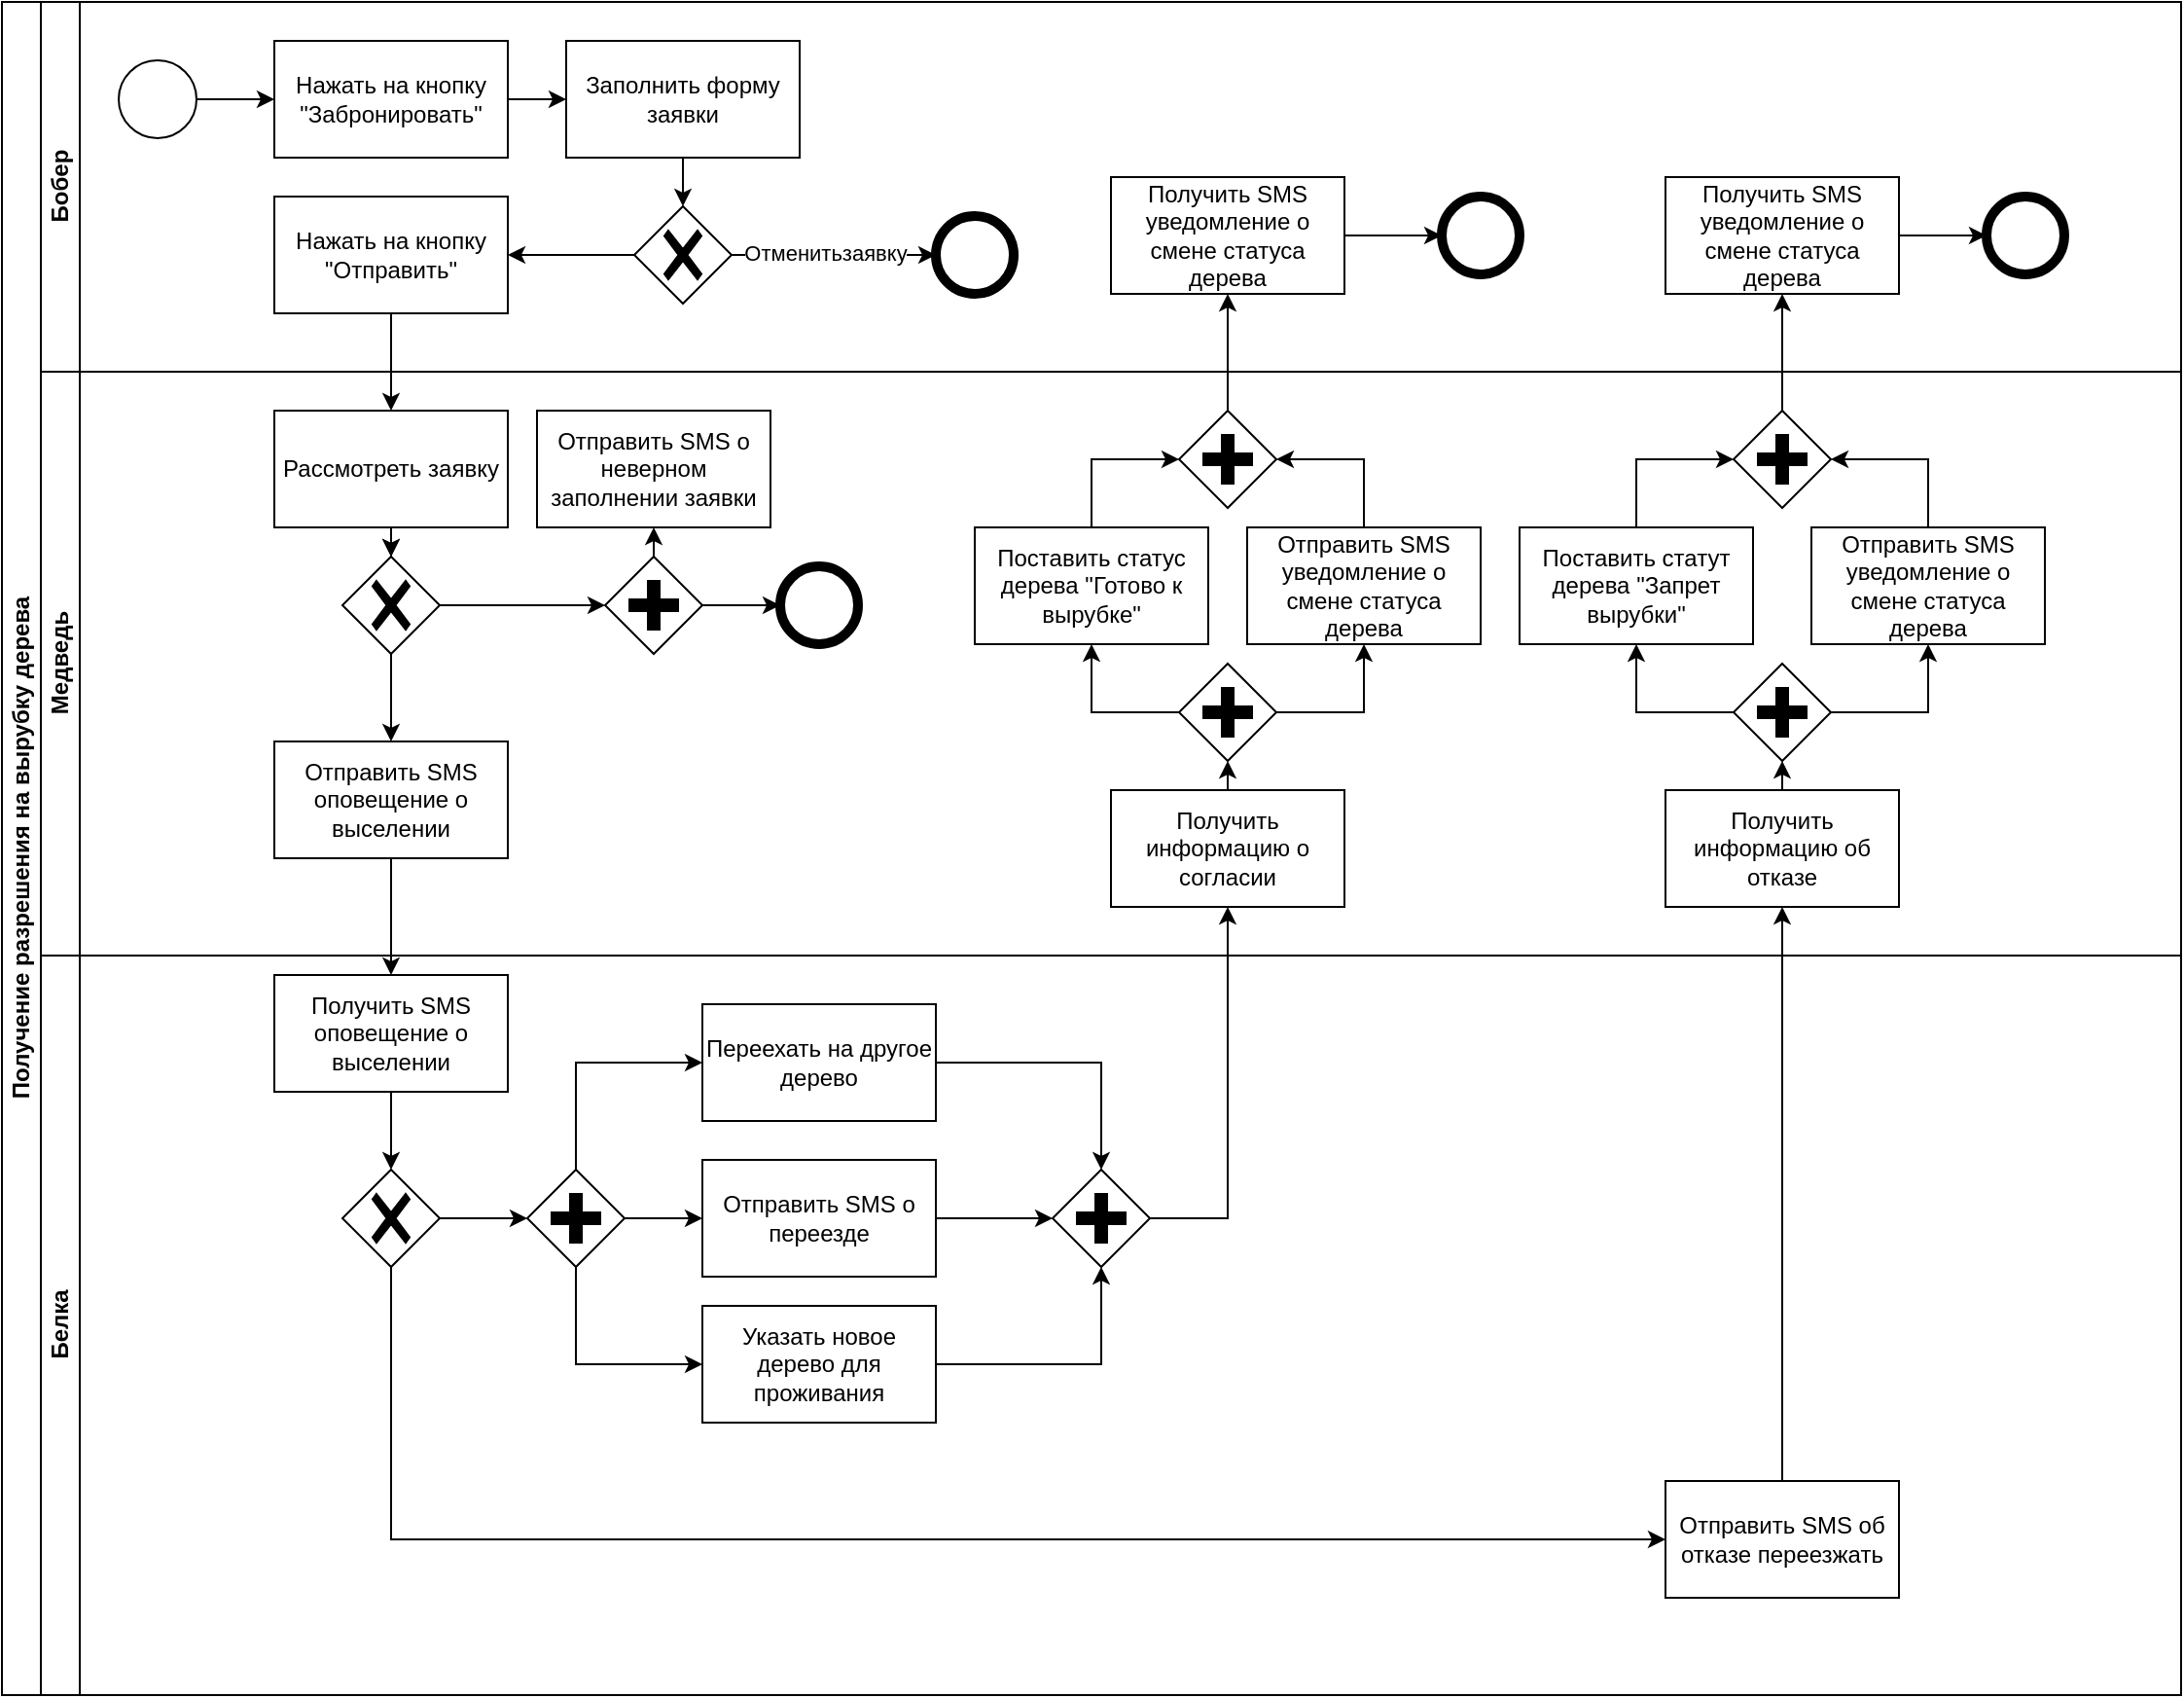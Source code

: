 <mxfile version="24.8.3">
  <diagram name="Page-1" id="6ct5sBv_OI7qFhGhPahy">
    <mxGraphModel dx="794" dy="660" grid="1" gridSize="10" guides="1" tooltips="1" connect="1" arrows="1" fold="1" page="1" pageScale="1" pageWidth="1169" pageHeight="827" math="0" shadow="0">
      <root>
        <mxCell id="0" />
        <mxCell id="1" parent="0" />
        <mxCell id="jiEIARZ9jSRHxwMc_y1Y-1" value="Получение разрешения на вырубку дерева" style="swimlane;html=1;childLayout=stackLayout;resizeParent=1;resizeParentMax=0;horizontal=0;startSize=20;horizontalStack=0;" vertex="1" parent="1">
          <mxGeometry x="120" y="120" width="1120" height="870" as="geometry" />
        </mxCell>
        <mxCell id="jiEIARZ9jSRHxwMc_y1Y-2" value="Бобер" style="swimlane;html=1;startSize=20;horizontal=0;" vertex="1" parent="jiEIARZ9jSRHxwMc_y1Y-1">
          <mxGeometry x="20" width="1100" height="190" as="geometry" />
        </mxCell>
        <mxCell id="jiEIARZ9jSRHxwMc_y1Y-3" value="" style="edgeStyle=orthogonalEdgeStyle;rounded=0;orthogonalLoop=1;jettySize=auto;html=1;" edge="1" parent="jiEIARZ9jSRHxwMc_y1Y-2" source="jiEIARZ9jSRHxwMc_y1Y-4" target="jiEIARZ9jSRHxwMc_y1Y-5">
          <mxGeometry relative="1" as="geometry" />
        </mxCell>
        <mxCell id="jiEIARZ9jSRHxwMc_y1Y-4" value="" style="ellipse;whiteSpace=wrap;html=1;" vertex="1" parent="jiEIARZ9jSRHxwMc_y1Y-2">
          <mxGeometry x="40" y="30" width="40" height="40" as="geometry" />
        </mxCell>
        <mxCell id="jiEIARZ9jSRHxwMc_y1Y-5" value="Нажать на кнопку &quot;Забронировать&quot;" style="rounded=0;whiteSpace=wrap;html=1;fontFamily=Helvetica;fontSize=12;fontColor=#000000;align=center;" vertex="1" parent="jiEIARZ9jSRHxwMc_y1Y-2">
          <mxGeometry x="120" y="20" width="120" height="60" as="geometry" />
        </mxCell>
        <mxCell id="jiEIARZ9jSRHxwMc_y1Y-6" value="" style="ellipse;whiteSpace=wrap;html=1;strokeWidth=5;" vertex="1" parent="jiEIARZ9jSRHxwMc_y1Y-2">
          <mxGeometry x="460" y="110" width="40" height="40" as="geometry" />
        </mxCell>
        <mxCell id="jiEIARZ9jSRHxwMc_y1Y-7" value="Заполнить форму заявки" style="rounded=0;whiteSpace=wrap;html=1;fontFamily=Helvetica;fontSize=12;fontColor=#000000;align=center;" vertex="1" parent="jiEIARZ9jSRHxwMc_y1Y-2">
          <mxGeometry x="270" y="20" width="120" height="60" as="geometry" />
        </mxCell>
        <mxCell id="jiEIARZ9jSRHxwMc_y1Y-8" value="" style="endArrow=classic;html=1;rounded=0;exitX=1;exitY=0.5;exitDx=0;exitDy=0;entryX=0;entryY=0.5;entryDx=0;entryDy=0;" edge="1" parent="jiEIARZ9jSRHxwMc_y1Y-2" source="jiEIARZ9jSRHxwMc_y1Y-5" target="jiEIARZ9jSRHxwMc_y1Y-7">
          <mxGeometry width="50" height="50" relative="1" as="geometry">
            <mxPoint x="270" y="200" as="sourcePoint" />
            <mxPoint x="320" y="150" as="targetPoint" />
          </mxGeometry>
        </mxCell>
        <mxCell id="jiEIARZ9jSRHxwMc_y1Y-9" value="Нажать на кнопку &quot;Отправить&quot;" style="rounded=0;whiteSpace=wrap;html=1;fontFamily=Helvetica;fontSize=12;fontColor=#000000;align=center;" vertex="1" parent="jiEIARZ9jSRHxwMc_y1Y-2">
          <mxGeometry x="120" y="100" width="120" height="60" as="geometry" />
        </mxCell>
        <mxCell id="jiEIARZ9jSRHxwMc_y1Y-10" value="" style="points=[[0.25,0.25,0],[0.5,0,0],[0.75,0.25,0],[1,0.5,0],[0.75,0.75,0],[0.5,1,0],[0.25,0.75,0],[0,0.5,0]];shape=mxgraph.bpmn.gateway2;html=1;verticalLabelPosition=bottom;labelBackgroundColor=#ffffff;verticalAlign=top;align=center;perimeter=rhombusPerimeter;outlineConnect=0;outline=none;symbol=none;gwType=exclusive;" vertex="1" parent="jiEIARZ9jSRHxwMc_y1Y-2">
          <mxGeometry x="305" y="105" width="50" height="50" as="geometry" />
        </mxCell>
        <mxCell id="jiEIARZ9jSRHxwMc_y1Y-11" value="" style="endArrow=classic;html=1;rounded=0;exitX=0.5;exitY=1;exitDx=0;exitDy=0;" edge="1" parent="jiEIARZ9jSRHxwMc_y1Y-2" source="jiEIARZ9jSRHxwMc_y1Y-7" target="jiEIARZ9jSRHxwMc_y1Y-10">
          <mxGeometry width="50" height="50" relative="1" as="geometry">
            <mxPoint x="270" y="200" as="sourcePoint" />
            <mxPoint x="330" y="110" as="targetPoint" />
          </mxGeometry>
        </mxCell>
        <mxCell id="jiEIARZ9jSRHxwMc_y1Y-12" value="" style="endArrow=classic;html=1;rounded=0;entryX=1;entryY=0.5;entryDx=0;entryDy=0;exitX=0;exitY=0.5;exitDx=0;exitDy=0;exitPerimeter=0;" edge="1" parent="jiEIARZ9jSRHxwMc_y1Y-2" source="jiEIARZ9jSRHxwMc_y1Y-10" target="jiEIARZ9jSRHxwMc_y1Y-9">
          <mxGeometry width="50" height="50" relative="1" as="geometry">
            <mxPoint x="270" y="200" as="sourcePoint" />
            <mxPoint x="320" y="150" as="targetPoint" />
          </mxGeometry>
        </mxCell>
        <mxCell id="jiEIARZ9jSRHxwMc_y1Y-13" value="" style="endArrow=classic;html=1;rounded=0;entryX=0;entryY=0.5;entryDx=0;entryDy=0;exitX=1;exitY=0.5;exitDx=0;exitDy=0;exitPerimeter=0;" edge="1" parent="jiEIARZ9jSRHxwMc_y1Y-2" source="jiEIARZ9jSRHxwMc_y1Y-10" target="jiEIARZ9jSRHxwMc_y1Y-6">
          <mxGeometry width="50" height="50" relative="1" as="geometry">
            <mxPoint x="270" y="200" as="sourcePoint" />
            <mxPoint x="320" y="150" as="targetPoint" />
          </mxGeometry>
        </mxCell>
        <mxCell id="jiEIARZ9jSRHxwMc_y1Y-14" value="Отменитьзаявку" style="edgeLabel;html=1;align=center;verticalAlign=middle;resizable=0;points=[];" vertex="1" connectable="0" parent="jiEIARZ9jSRHxwMc_y1Y-13">
          <mxGeometry x="-0.087" y="1" relative="1" as="geometry">
            <mxPoint as="offset" />
          </mxGeometry>
        </mxCell>
        <mxCell id="jiEIARZ9jSRHxwMc_y1Y-15" value="Получить SMS уведомление о смене статуса дерева" style="rounded=0;whiteSpace=wrap;html=1;fontFamily=Helvetica;fontSize=12;fontColor=#000000;align=center;" vertex="1" parent="jiEIARZ9jSRHxwMc_y1Y-2">
          <mxGeometry x="550" y="90" width="120" height="60" as="geometry" />
        </mxCell>
        <mxCell id="jiEIARZ9jSRHxwMc_y1Y-16" value="" style="ellipse;whiteSpace=wrap;html=1;strokeWidth=5;" vertex="1" parent="jiEIARZ9jSRHxwMc_y1Y-2">
          <mxGeometry x="720" y="100" width="40" height="40" as="geometry" />
        </mxCell>
        <mxCell id="jiEIARZ9jSRHxwMc_y1Y-17" value="" style="endArrow=classic;html=1;rounded=0;exitX=1;exitY=0.5;exitDx=0;exitDy=0;entryX=0;entryY=0.5;entryDx=0;entryDy=0;" edge="1" parent="jiEIARZ9jSRHxwMc_y1Y-2" source="jiEIARZ9jSRHxwMc_y1Y-15" target="jiEIARZ9jSRHxwMc_y1Y-16">
          <mxGeometry width="50" height="50" relative="1" as="geometry">
            <mxPoint x="570" y="240" as="sourcePoint" />
            <mxPoint x="620" y="190" as="targetPoint" />
          </mxGeometry>
        </mxCell>
        <mxCell id="jiEIARZ9jSRHxwMc_y1Y-18" value="Получить SMS уведомление о смене статуса дерева" style="rounded=0;whiteSpace=wrap;html=1;fontFamily=Helvetica;fontSize=12;fontColor=#000000;align=center;" vertex="1" parent="jiEIARZ9jSRHxwMc_y1Y-2">
          <mxGeometry x="835" y="90" width="120" height="60" as="geometry" />
        </mxCell>
        <mxCell id="jiEIARZ9jSRHxwMc_y1Y-19" value="" style="ellipse;whiteSpace=wrap;html=1;strokeWidth=5;" vertex="1" parent="jiEIARZ9jSRHxwMc_y1Y-2">
          <mxGeometry x="1000" y="100" width="40" height="40" as="geometry" />
        </mxCell>
        <mxCell id="jiEIARZ9jSRHxwMc_y1Y-20" value="" style="endArrow=classic;html=1;rounded=0;exitX=1;exitY=0.5;exitDx=0;exitDy=0;entryX=0;entryY=0.5;entryDx=0;entryDy=0;" edge="1" parent="jiEIARZ9jSRHxwMc_y1Y-2" source="jiEIARZ9jSRHxwMc_y1Y-18" target="jiEIARZ9jSRHxwMc_y1Y-19">
          <mxGeometry width="50" height="50" relative="1" as="geometry">
            <mxPoint x="930" y="240" as="sourcePoint" />
            <mxPoint x="980" y="190" as="targetPoint" />
          </mxGeometry>
        </mxCell>
        <mxCell id="jiEIARZ9jSRHxwMc_y1Y-21" value="" style="endArrow=classic;html=1;rounded=0;exitX=0.5;exitY=1;exitDx=0;exitDy=0;" edge="1" parent="jiEIARZ9jSRHxwMc_y1Y-1" source="jiEIARZ9jSRHxwMc_y1Y-9" target="jiEIARZ9jSRHxwMc_y1Y-25">
          <mxGeometry width="50" height="50" relative="1" as="geometry">
            <mxPoint x="290" y="200" as="sourcePoint" />
            <mxPoint x="340" y="150" as="targetPoint" />
          </mxGeometry>
        </mxCell>
        <mxCell id="jiEIARZ9jSRHxwMc_y1Y-22" value="" style="endArrow=classic;html=1;rounded=0;exitX=0.5;exitY=1;exitDx=0;exitDy=0;entryX=0.5;entryY=0;entryDx=0;entryDy=0;" edge="1" parent="jiEIARZ9jSRHxwMc_y1Y-1" source="jiEIARZ9jSRHxwMc_y1Y-34" target="jiEIARZ9jSRHxwMc_y1Y-57">
          <mxGeometry width="50" height="50" relative="1" as="geometry">
            <mxPoint x="290" y="540" as="sourcePoint" />
            <mxPoint x="340" y="490" as="targetPoint" />
          </mxGeometry>
        </mxCell>
        <mxCell id="jiEIARZ9jSRHxwMc_y1Y-23" value="Медведь" style="swimlane;html=1;startSize=20;horizontal=0;" vertex="1" parent="jiEIARZ9jSRHxwMc_y1Y-1">
          <mxGeometry x="20" y="190" width="1100" height="300" as="geometry" />
        </mxCell>
        <mxCell id="jiEIARZ9jSRHxwMc_y1Y-24" value="" style="edgeStyle=orthogonalEdgeStyle;rounded=0;orthogonalLoop=1;jettySize=auto;html=1;" edge="1" parent="jiEIARZ9jSRHxwMc_y1Y-23" source="jiEIARZ9jSRHxwMc_y1Y-25" target="jiEIARZ9jSRHxwMc_y1Y-26">
          <mxGeometry relative="1" as="geometry" />
        </mxCell>
        <mxCell id="jiEIARZ9jSRHxwMc_y1Y-25" value="Рассмотреть заявку" style="rounded=0;whiteSpace=wrap;html=1;fontFamily=Helvetica;fontSize=12;fontColor=#000000;align=center;" vertex="1" parent="jiEIARZ9jSRHxwMc_y1Y-23">
          <mxGeometry x="120" y="20" width="120" height="60" as="geometry" />
        </mxCell>
        <mxCell id="jiEIARZ9jSRHxwMc_y1Y-26" value="" style="points=[[0.25,0.25,0],[0.5,0,0],[0.75,0.25,0],[1,0.5,0],[0.75,0.75,0],[0.5,1,0],[0.25,0.75,0],[0,0.5,0]];shape=mxgraph.bpmn.gateway2;html=1;verticalLabelPosition=bottom;labelBackgroundColor=#ffffff;verticalAlign=top;align=center;perimeter=rhombusPerimeter;outlineConnect=0;outline=none;symbol=none;gwType=exclusive;" vertex="1" parent="jiEIARZ9jSRHxwMc_y1Y-23">
          <mxGeometry x="155" y="95" width="50" height="50" as="geometry" />
        </mxCell>
        <mxCell id="jiEIARZ9jSRHxwMc_y1Y-27" value="" style="endArrow=classic;html=1;rounded=0;exitX=0.5;exitY=1;exitDx=0;exitDy=0;" edge="1" parent="jiEIARZ9jSRHxwMc_y1Y-23" source="jiEIARZ9jSRHxwMc_y1Y-25" target="jiEIARZ9jSRHxwMc_y1Y-26">
          <mxGeometry width="50" height="50" relative="1" as="geometry">
            <mxPoint x="270" y="120" as="sourcePoint" />
            <mxPoint x="320" y="70" as="targetPoint" />
          </mxGeometry>
        </mxCell>
        <mxCell id="jiEIARZ9jSRHxwMc_y1Y-28" value="" style="ellipse;whiteSpace=wrap;html=1;strokeWidth=5;" vertex="1" parent="jiEIARZ9jSRHxwMc_y1Y-23">
          <mxGeometry x="380" y="100" width="40" height="40" as="geometry" />
        </mxCell>
        <mxCell id="jiEIARZ9jSRHxwMc_y1Y-29" value="" style="edgeStyle=orthogonalEdgeStyle;rounded=0;orthogonalLoop=1;jettySize=auto;html=1;" edge="1" parent="jiEIARZ9jSRHxwMc_y1Y-23" source="jiEIARZ9jSRHxwMc_y1Y-30" target="jiEIARZ9jSRHxwMc_y1Y-28">
          <mxGeometry relative="1" as="geometry" />
        </mxCell>
        <mxCell id="jiEIARZ9jSRHxwMc_y1Y-30" value="" style="points=[[0.25,0.25,0],[0.5,0,0],[0.75,0.25,0],[1,0.5,0],[0.75,0.75,0],[0.5,1,0],[0.25,0.75,0],[0,0.5,0]];shape=mxgraph.bpmn.gateway2;html=1;verticalLabelPosition=bottom;labelBackgroundColor=#ffffff;verticalAlign=top;align=center;perimeter=rhombusPerimeter;outlineConnect=0;outline=none;symbol=none;gwType=parallel;" vertex="1" parent="jiEIARZ9jSRHxwMc_y1Y-23">
          <mxGeometry x="290" y="95" width="50" height="50" as="geometry" />
        </mxCell>
        <mxCell id="jiEIARZ9jSRHxwMc_y1Y-31" value="" style="endArrow=classic;html=1;rounded=0;exitX=1;exitY=0.5;exitDx=0;exitDy=0;exitPerimeter=0;" edge="1" parent="jiEIARZ9jSRHxwMc_y1Y-23" source="jiEIARZ9jSRHxwMc_y1Y-26" target="jiEIARZ9jSRHxwMc_y1Y-30">
          <mxGeometry width="50" height="50" relative="1" as="geometry">
            <mxPoint x="270" y="120" as="sourcePoint" />
            <mxPoint x="320" y="70" as="targetPoint" />
          </mxGeometry>
        </mxCell>
        <mxCell id="jiEIARZ9jSRHxwMc_y1Y-32" value="Отправить SMS о неверном заполнении заявки" style="rounded=0;whiteSpace=wrap;html=1;fontFamily=Helvetica;fontSize=12;fontColor=#000000;align=center;" vertex="1" parent="jiEIARZ9jSRHxwMc_y1Y-23">
          <mxGeometry x="255" y="20" width="120" height="60" as="geometry" />
        </mxCell>
        <mxCell id="jiEIARZ9jSRHxwMc_y1Y-33" value="" style="endArrow=classic;html=1;rounded=0;exitX=0.5;exitY=0;exitDx=0;exitDy=0;exitPerimeter=0;entryX=0.5;entryY=1;entryDx=0;entryDy=0;" edge="1" parent="jiEIARZ9jSRHxwMc_y1Y-23" source="jiEIARZ9jSRHxwMc_y1Y-30" target="jiEIARZ9jSRHxwMc_y1Y-32">
          <mxGeometry width="50" height="50" relative="1" as="geometry">
            <mxPoint x="270" y="120" as="sourcePoint" />
            <mxPoint x="320" y="70" as="targetPoint" />
          </mxGeometry>
        </mxCell>
        <mxCell id="jiEIARZ9jSRHxwMc_y1Y-34" value="Отправить SMS оповещение о выселении" style="rounded=0;whiteSpace=wrap;html=1;fontFamily=Helvetica;fontSize=12;fontColor=#000000;align=center;" vertex="1" parent="jiEIARZ9jSRHxwMc_y1Y-23">
          <mxGeometry x="120" y="190" width="120" height="60" as="geometry" />
        </mxCell>
        <mxCell id="jiEIARZ9jSRHxwMc_y1Y-35" value="Получить информацию о согласии" style="rounded=0;whiteSpace=wrap;html=1;fontFamily=Helvetica;fontSize=12;fontColor=#000000;align=center;" vertex="1" parent="jiEIARZ9jSRHxwMc_y1Y-23">
          <mxGeometry x="550" y="215" width="120" height="60" as="geometry" />
        </mxCell>
        <mxCell id="jiEIARZ9jSRHxwMc_y1Y-36" value="" style="endArrow=classic;html=1;rounded=0;exitX=0.5;exitY=1;exitDx=0;exitDy=0;exitPerimeter=0;entryX=0.5;entryY=0;entryDx=0;entryDy=0;" edge="1" parent="jiEIARZ9jSRHxwMc_y1Y-23" source="jiEIARZ9jSRHxwMc_y1Y-26" target="jiEIARZ9jSRHxwMc_y1Y-34">
          <mxGeometry width="50" height="50" relative="1" as="geometry">
            <mxPoint x="270" y="230" as="sourcePoint" />
            <mxPoint x="180" y="160" as="targetPoint" />
          </mxGeometry>
        </mxCell>
        <mxCell id="jiEIARZ9jSRHxwMc_y1Y-37" value="Поставить статус дерева &quot;Готово к вырубке&quot;" style="rounded=0;whiteSpace=wrap;html=1;fontFamily=Helvetica;fontSize=12;fontColor=#000000;align=center;" vertex="1" parent="jiEIARZ9jSRHxwMc_y1Y-23">
          <mxGeometry x="480" y="80" width="120" height="60" as="geometry" />
        </mxCell>
        <mxCell id="jiEIARZ9jSRHxwMc_y1Y-38" value="Отправить SMS уведомление о смене статуса дерева" style="rounded=0;whiteSpace=wrap;html=1;fontFamily=Helvetica;fontSize=12;fontColor=#000000;align=center;" vertex="1" parent="jiEIARZ9jSRHxwMc_y1Y-23">
          <mxGeometry x="620" y="80" width="120" height="60" as="geometry" />
        </mxCell>
        <mxCell id="jiEIARZ9jSRHxwMc_y1Y-39" value="" style="points=[[0.25,0.25,0],[0.5,0,0],[0.75,0.25,0],[1,0.5,0],[0.75,0.75,0],[0.5,1,0],[0.25,0.75,0],[0,0.5,0]];shape=mxgraph.bpmn.gateway2;html=1;verticalLabelPosition=bottom;labelBackgroundColor=#ffffff;verticalAlign=top;align=center;perimeter=rhombusPerimeter;outlineConnect=0;outline=none;symbol=none;gwType=parallel;" vertex="1" parent="jiEIARZ9jSRHxwMc_y1Y-23">
          <mxGeometry x="585" y="150" width="50" height="50" as="geometry" />
        </mxCell>
        <mxCell id="jiEIARZ9jSRHxwMc_y1Y-40" value="" style="points=[[0.25,0.25,0],[0.5,0,0],[0.75,0.25,0],[1,0.5,0],[0.75,0.75,0],[0.5,1,0],[0.25,0.75,0],[0,0.5,0]];shape=mxgraph.bpmn.gateway2;html=1;verticalLabelPosition=bottom;labelBackgroundColor=#ffffff;verticalAlign=top;align=center;perimeter=rhombusPerimeter;outlineConnect=0;outline=none;symbol=none;gwType=parallel;" vertex="1" parent="jiEIARZ9jSRHxwMc_y1Y-23">
          <mxGeometry x="585" y="20" width="50" height="50" as="geometry" />
        </mxCell>
        <mxCell id="jiEIARZ9jSRHxwMc_y1Y-41" value="" style="endArrow=classic;html=1;rounded=0;entryX=0.5;entryY=1;entryDx=0;entryDy=0;entryPerimeter=0;exitX=0.5;exitY=0;exitDx=0;exitDy=0;" edge="1" parent="jiEIARZ9jSRHxwMc_y1Y-23" source="jiEIARZ9jSRHxwMc_y1Y-35" target="jiEIARZ9jSRHxwMc_y1Y-39">
          <mxGeometry width="50" height="50" relative="1" as="geometry">
            <mxPoint x="670" y="110" as="sourcePoint" />
            <mxPoint x="720" y="60" as="targetPoint" />
          </mxGeometry>
        </mxCell>
        <mxCell id="jiEIARZ9jSRHxwMc_y1Y-42" value="" style="endArrow=classic;html=1;rounded=0;exitX=1;exitY=0.5;exitDx=0;exitDy=0;exitPerimeter=0;entryX=0.5;entryY=1;entryDx=0;entryDy=0;edgeStyle=orthogonalEdgeStyle;" edge="1" parent="jiEIARZ9jSRHxwMc_y1Y-23" source="jiEIARZ9jSRHxwMc_y1Y-39" target="jiEIARZ9jSRHxwMc_y1Y-38">
          <mxGeometry width="50" height="50" relative="1" as="geometry">
            <mxPoint x="640" y="180" as="sourcePoint" />
            <mxPoint x="690" y="130" as="targetPoint" />
          </mxGeometry>
        </mxCell>
        <mxCell id="jiEIARZ9jSRHxwMc_y1Y-43" value="" style="endArrow=classic;html=1;rounded=0;exitX=0;exitY=0.5;exitDx=0;exitDy=0;exitPerimeter=0;entryX=0.5;entryY=1;entryDx=0;entryDy=0;edgeStyle=orthogonalEdgeStyle;" edge="1" parent="jiEIARZ9jSRHxwMc_y1Y-23" source="jiEIARZ9jSRHxwMc_y1Y-39" target="jiEIARZ9jSRHxwMc_y1Y-37">
          <mxGeometry width="50" height="50" relative="1" as="geometry">
            <mxPoint x="640" y="180" as="sourcePoint" />
            <mxPoint x="690" y="130" as="targetPoint" />
          </mxGeometry>
        </mxCell>
        <mxCell id="jiEIARZ9jSRHxwMc_y1Y-44" value="" style="endArrow=classic;html=1;rounded=0;exitX=0.5;exitY=0;exitDx=0;exitDy=0;entryX=0;entryY=0.5;entryDx=0;entryDy=0;entryPerimeter=0;edgeStyle=orthogonalEdgeStyle;" edge="1" parent="jiEIARZ9jSRHxwMc_y1Y-23" source="jiEIARZ9jSRHxwMc_y1Y-37" target="jiEIARZ9jSRHxwMc_y1Y-40">
          <mxGeometry width="50" height="50" relative="1" as="geometry">
            <mxPoint x="640" y="110" as="sourcePoint" />
            <mxPoint x="690" y="60" as="targetPoint" />
          </mxGeometry>
        </mxCell>
        <mxCell id="jiEIARZ9jSRHxwMc_y1Y-45" value="" style="endArrow=classic;html=1;rounded=0;entryX=1;entryY=0.5;entryDx=0;entryDy=0;entryPerimeter=0;exitX=0.5;exitY=0;exitDx=0;exitDy=0;edgeStyle=orthogonalEdgeStyle;" edge="1" parent="jiEIARZ9jSRHxwMc_y1Y-23" source="jiEIARZ9jSRHxwMc_y1Y-38" target="jiEIARZ9jSRHxwMc_y1Y-40">
          <mxGeometry width="50" height="50" relative="1" as="geometry">
            <mxPoint x="640" y="110" as="sourcePoint" />
            <mxPoint x="690" y="60" as="targetPoint" />
          </mxGeometry>
        </mxCell>
        <mxCell id="jiEIARZ9jSRHxwMc_y1Y-46" value="Получить информацию об отказе" style="rounded=0;whiteSpace=wrap;html=1;fontFamily=Helvetica;fontSize=12;fontColor=#000000;align=center;" vertex="1" parent="jiEIARZ9jSRHxwMc_y1Y-23">
          <mxGeometry x="835" y="215" width="120" height="60" as="geometry" />
        </mxCell>
        <mxCell id="jiEIARZ9jSRHxwMc_y1Y-47" value="Поставить статут дерева &quot;Запрет вырубки&quot;" style="rounded=0;whiteSpace=wrap;html=1;fontFamily=Helvetica;fontSize=12;fontColor=#000000;align=center;" vertex="1" parent="jiEIARZ9jSRHxwMc_y1Y-23">
          <mxGeometry x="760" y="80" width="120" height="60" as="geometry" />
        </mxCell>
        <mxCell id="jiEIARZ9jSRHxwMc_y1Y-48" value="" style="endArrow=classic;html=1;rounded=0;exitX=0.5;exitY=0;exitDx=0;exitDy=0;entryX=0.5;entryY=1;entryDx=0;entryDy=0;entryPerimeter=0;" edge="1" parent="jiEIARZ9jSRHxwMc_y1Y-23" source="jiEIARZ9jSRHxwMc_y1Y-46" target="jiEIARZ9jSRHxwMc_y1Y-49">
          <mxGeometry width="50" height="50" relative="1" as="geometry">
            <mxPoint x="760" y="270" as="sourcePoint" />
            <mxPoint x="880" y="200" as="targetPoint" />
          </mxGeometry>
        </mxCell>
        <mxCell id="jiEIARZ9jSRHxwMc_y1Y-49" value="" style="points=[[0.25,0.25,0],[0.5,0,0],[0.75,0.25,0],[1,0.5,0],[0.75,0.75,0],[0.5,1,0],[0.25,0.75,0],[0,0.5,0]];shape=mxgraph.bpmn.gateway2;html=1;verticalLabelPosition=bottom;labelBackgroundColor=#ffffff;verticalAlign=top;align=center;perimeter=rhombusPerimeter;outlineConnect=0;outline=none;symbol=none;gwType=parallel;" vertex="1" parent="jiEIARZ9jSRHxwMc_y1Y-23">
          <mxGeometry x="870" y="150" width="50" height="50" as="geometry" />
        </mxCell>
        <mxCell id="jiEIARZ9jSRHxwMc_y1Y-50" value="Отправить SMS уведомление о смене статуса дерева" style="rounded=0;whiteSpace=wrap;html=1;fontFamily=Helvetica;fontSize=12;fontColor=#000000;align=center;" vertex="1" parent="jiEIARZ9jSRHxwMc_y1Y-23">
          <mxGeometry x="910" y="80" width="120" height="60" as="geometry" />
        </mxCell>
        <mxCell id="jiEIARZ9jSRHxwMc_y1Y-51" value="" style="points=[[0.25,0.25,0],[0.5,0,0],[0.75,0.25,0],[1,0.5,0],[0.75,0.75,0],[0.5,1,0],[0.25,0.75,0],[0,0.5,0]];shape=mxgraph.bpmn.gateway2;html=1;verticalLabelPosition=bottom;labelBackgroundColor=#ffffff;verticalAlign=top;align=center;perimeter=rhombusPerimeter;outlineConnect=0;outline=none;symbol=none;gwType=parallel;" vertex="1" parent="jiEIARZ9jSRHxwMc_y1Y-23">
          <mxGeometry x="870" y="20" width="50" height="50" as="geometry" />
        </mxCell>
        <mxCell id="jiEIARZ9jSRHxwMc_y1Y-52" value="" style="endArrow=classic;html=1;rounded=0;exitX=0;exitY=0.5;exitDx=0;exitDy=0;exitPerimeter=0;entryX=0.5;entryY=1;entryDx=0;entryDy=0;edgeStyle=orthogonalEdgeStyle;" edge="1" parent="jiEIARZ9jSRHxwMc_y1Y-23" source="jiEIARZ9jSRHxwMc_y1Y-49" target="jiEIARZ9jSRHxwMc_y1Y-47">
          <mxGeometry width="50" height="50" relative="1" as="geometry">
            <mxPoint x="870" y="130" as="sourcePoint" />
            <mxPoint x="920" y="80" as="targetPoint" />
          </mxGeometry>
        </mxCell>
        <mxCell id="jiEIARZ9jSRHxwMc_y1Y-53" value="" style="endArrow=classic;html=1;rounded=0;exitX=1;exitY=0.5;exitDx=0;exitDy=0;exitPerimeter=0;entryX=0.5;entryY=1;entryDx=0;entryDy=0;edgeStyle=orthogonalEdgeStyle;" edge="1" parent="jiEIARZ9jSRHxwMc_y1Y-23" source="jiEIARZ9jSRHxwMc_y1Y-49" target="jiEIARZ9jSRHxwMc_y1Y-50">
          <mxGeometry width="50" height="50" relative="1" as="geometry">
            <mxPoint x="870" y="130" as="sourcePoint" />
            <mxPoint x="920" y="80" as="targetPoint" />
          </mxGeometry>
        </mxCell>
        <mxCell id="jiEIARZ9jSRHxwMc_y1Y-54" value="" style="endArrow=classic;html=1;rounded=0;exitX=0.5;exitY=0;exitDx=0;exitDy=0;entryX=0;entryY=0.5;entryDx=0;entryDy=0;entryPerimeter=0;edgeStyle=orthogonalEdgeStyle;" edge="1" parent="jiEIARZ9jSRHxwMc_y1Y-23" source="jiEIARZ9jSRHxwMc_y1Y-47" target="jiEIARZ9jSRHxwMc_y1Y-51">
          <mxGeometry width="50" height="50" relative="1" as="geometry">
            <mxPoint x="870" y="130" as="sourcePoint" />
            <mxPoint x="920" y="80" as="targetPoint" />
          </mxGeometry>
        </mxCell>
        <mxCell id="jiEIARZ9jSRHxwMc_y1Y-55" value="" style="endArrow=classic;html=1;rounded=0;exitX=0.5;exitY=0;exitDx=0;exitDy=0;entryX=1;entryY=0.5;entryDx=0;entryDy=0;entryPerimeter=0;edgeStyle=orthogonalEdgeStyle;" edge="1" parent="jiEIARZ9jSRHxwMc_y1Y-23" source="jiEIARZ9jSRHxwMc_y1Y-50" target="jiEIARZ9jSRHxwMc_y1Y-51">
          <mxGeometry width="50" height="50" relative="1" as="geometry">
            <mxPoint x="870" y="130" as="sourcePoint" />
            <mxPoint x="920" y="80" as="targetPoint" />
          </mxGeometry>
        </mxCell>
        <mxCell id="jiEIARZ9jSRHxwMc_y1Y-56" value="Белка" style="swimlane;html=1;startSize=20;horizontal=0;" vertex="1" parent="jiEIARZ9jSRHxwMc_y1Y-1">
          <mxGeometry x="20" y="490" width="1100" height="380" as="geometry" />
        </mxCell>
        <mxCell id="jiEIARZ9jSRHxwMc_y1Y-57" value="Получить SMS оповещение о выселении" style="rounded=0;whiteSpace=wrap;html=1;fontFamily=Helvetica;fontSize=12;fontColor=#000000;align=center;" vertex="1" parent="jiEIARZ9jSRHxwMc_y1Y-56">
          <mxGeometry x="120" y="10" width="120" height="60" as="geometry" />
        </mxCell>
        <mxCell id="jiEIARZ9jSRHxwMc_y1Y-58" value="" style="points=[[0.25,0.25,0],[0.5,0,0],[0.75,0.25,0],[1,0.5,0],[0.75,0.75,0],[0.5,1,0],[0.25,0.75,0],[0,0.5,0]];shape=mxgraph.bpmn.gateway2;html=1;verticalLabelPosition=bottom;labelBackgroundColor=#ffffff;verticalAlign=top;align=center;perimeter=rhombusPerimeter;outlineConnect=0;outline=none;symbol=none;gwType=exclusive;" vertex="1" parent="jiEIARZ9jSRHxwMc_y1Y-56">
          <mxGeometry x="155" y="110" width="50" height="50" as="geometry" />
        </mxCell>
        <mxCell id="jiEIARZ9jSRHxwMc_y1Y-59" value="Переехать на другое дерево" style="rounded=0;whiteSpace=wrap;html=1;fontFamily=Helvetica;fontSize=12;fontColor=#000000;align=center;" vertex="1" parent="jiEIARZ9jSRHxwMc_y1Y-56">
          <mxGeometry x="340" y="25" width="120" height="60" as="geometry" />
        </mxCell>
        <mxCell id="jiEIARZ9jSRHxwMc_y1Y-60" value="Отправить SMS о переезде" style="rounded=0;whiteSpace=wrap;html=1;fontFamily=Helvetica;fontSize=12;fontColor=#000000;align=center;" vertex="1" parent="jiEIARZ9jSRHxwMc_y1Y-56">
          <mxGeometry x="340" y="105" width="120" height="60" as="geometry" />
        </mxCell>
        <mxCell id="jiEIARZ9jSRHxwMc_y1Y-61" value="Указать новое дерево для проживания" style="rounded=0;whiteSpace=wrap;html=1;fontFamily=Helvetica;fontSize=12;fontColor=#000000;align=center;" vertex="1" parent="jiEIARZ9jSRHxwMc_y1Y-56">
          <mxGeometry x="340" y="180" width="120" height="60" as="geometry" />
        </mxCell>
        <mxCell id="jiEIARZ9jSRHxwMc_y1Y-62" value="" style="points=[[0.25,0.25,0],[0.5,0,0],[0.75,0.25,0],[1,0.5,0],[0.75,0.75,0],[0.5,1,0],[0.25,0.75,0],[0,0.5,0]];shape=mxgraph.bpmn.gateway2;html=1;verticalLabelPosition=bottom;labelBackgroundColor=#ffffff;verticalAlign=top;align=center;perimeter=rhombusPerimeter;outlineConnect=0;outline=none;symbol=none;gwType=parallel;" vertex="1" parent="jiEIARZ9jSRHxwMc_y1Y-56">
          <mxGeometry x="250" y="110" width="50" height="50" as="geometry" />
        </mxCell>
        <mxCell id="jiEIARZ9jSRHxwMc_y1Y-63" value="" style="points=[[0.25,0.25,0],[0.5,0,0],[0.75,0.25,0],[1,0.5,0],[0.75,0.75,0],[0.5,1,0],[0.25,0.75,0],[0,0.5,0]];shape=mxgraph.bpmn.gateway2;html=1;verticalLabelPosition=bottom;labelBackgroundColor=#ffffff;verticalAlign=top;align=center;perimeter=rhombusPerimeter;outlineConnect=0;outline=none;symbol=none;gwType=parallel;" vertex="1" parent="jiEIARZ9jSRHxwMc_y1Y-56">
          <mxGeometry x="520" y="110" width="50" height="50" as="geometry" />
        </mxCell>
        <mxCell id="jiEIARZ9jSRHxwMc_y1Y-64" value="Отправить SMS об отказе переезжать" style="rounded=0;whiteSpace=wrap;html=1;fontFamily=Helvetica;fontSize=12;fontColor=#000000;align=center;" vertex="1" parent="jiEIARZ9jSRHxwMc_y1Y-56">
          <mxGeometry x="835" y="270" width="120" height="60" as="geometry" />
        </mxCell>
        <mxCell id="jiEIARZ9jSRHxwMc_y1Y-65" value="" style="endArrow=classic;html=1;rounded=0;exitX=1;exitY=0.5;exitDx=0;exitDy=0;exitPerimeter=0;entryX=0;entryY=0.5;entryDx=0;entryDy=0;entryPerimeter=0;" edge="1" parent="jiEIARZ9jSRHxwMc_y1Y-56" source="jiEIARZ9jSRHxwMc_y1Y-58" target="jiEIARZ9jSRHxwMc_y1Y-62">
          <mxGeometry width="50" height="50" relative="1" as="geometry">
            <mxPoint x="290" y="50" as="sourcePoint" />
            <mxPoint x="340" as="targetPoint" />
          </mxGeometry>
        </mxCell>
        <mxCell id="jiEIARZ9jSRHxwMc_y1Y-66" value="" style="endArrow=classic;html=1;rounded=0;exitX=0.5;exitY=1;exitDx=0;exitDy=0;entryX=0.5;entryY=0;entryDx=0;entryDy=0;entryPerimeter=0;" edge="1" parent="jiEIARZ9jSRHxwMc_y1Y-56" source="jiEIARZ9jSRHxwMc_y1Y-57" target="jiEIARZ9jSRHxwMc_y1Y-58">
          <mxGeometry width="50" height="50" relative="1" as="geometry">
            <mxPoint x="330" y="350" as="sourcePoint" />
            <mxPoint x="380" y="300" as="targetPoint" />
          </mxGeometry>
        </mxCell>
        <mxCell id="jiEIARZ9jSRHxwMc_y1Y-67" value="" style="endArrow=classic;html=1;rounded=0;entryX=0;entryY=0.5;entryDx=0;entryDy=0;exitX=0.5;exitY=0;exitDx=0;exitDy=0;exitPerimeter=0;edgeStyle=orthogonalEdgeStyle;" edge="1" parent="jiEIARZ9jSRHxwMc_y1Y-56" source="jiEIARZ9jSRHxwMc_y1Y-62" target="jiEIARZ9jSRHxwMc_y1Y-59">
          <mxGeometry width="50" height="50" relative="1" as="geometry">
            <mxPoint x="260" y="215" as="sourcePoint" />
            <mxPoint x="310" y="165" as="targetPoint" />
          </mxGeometry>
        </mxCell>
        <mxCell id="jiEIARZ9jSRHxwMc_y1Y-68" value="" style="endArrow=classic;html=1;rounded=0;exitX=0.5;exitY=1;exitDx=0;exitDy=0;exitPerimeter=0;entryX=0;entryY=0.5;entryDx=0;entryDy=0;edgeStyle=orthogonalEdgeStyle;" edge="1" parent="jiEIARZ9jSRHxwMc_y1Y-56" source="jiEIARZ9jSRHxwMc_y1Y-62" target="jiEIARZ9jSRHxwMc_y1Y-61">
          <mxGeometry width="50" height="50" relative="1" as="geometry">
            <mxPoint x="310" y="130" as="sourcePoint" />
            <mxPoint x="360" y="80" as="targetPoint" />
          </mxGeometry>
        </mxCell>
        <mxCell id="jiEIARZ9jSRHxwMc_y1Y-69" value="" style="endArrow=classic;html=1;rounded=0;exitX=1;exitY=0.5;exitDx=0;exitDy=0;exitPerimeter=0;entryX=0;entryY=0.5;entryDx=0;entryDy=0;" edge="1" parent="jiEIARZ9jSRHxwMc_y1Y-56" source="jiEIARZ9jSRHxwMc_y1Y-62" target="jiEIARZ9jSRHxwMc_y1Y-60">
          <mxGeometry width="50" height="50" relative="1" as="geometry">
            <mxPoint x="310" y="130" as="sourcePoint" />
            <mxPoint x="360" y="80" as="targetPoint" />
          </mxGeometry>
        </mxCell>
        <mxCell id="jiEIARZ9jSRHxwMc_y1Y-70" value="" style="endArrow=classic;html=1;rounded=0;exitX=1;exitY=0.5;exitDx=0;exitDy=0;entryX=0.5;entryY=0;entryDx=0;entryDy=0;entryPerimeter=0;edgeStyle=orthogonalEdgeStyle;" edge="1" parent="jiEIARZ9jSRHxwMc_y1Y-56" source="jiEIARZ9jSRHxwMc_y1Y-59" target="jiEIARZ9jSRHxwMc_y1Y-63">
          <mxGeometry width="50" height="50" relative="1" as="geometry">
            <mxPoint x="480" y="130" as="sourcePoint" />
            <mxPoint x="530" y="80" as="targetPoint" />
          </mxGeometry>
        </mxCell>
        <mxCell id="jiEIARZ9jSRHxwMc_y1Y-71" value="" style="endArrow=classic;html=1;rounded=0;exitX=1;exitY=0.5;exitDx=0;exitDy=0;entryX=0;entryY=0.5;entryDx=0;entryDy=0;entryPerimeter=0;" edge="1" parent="jiEIARZ9jSRHxwMc_y1Y-56" source="jiEIARZ9jSRHxwMc_y1Y-60" target="jiEIARZ9jSRHxwMc_y1Y-63">
          <mxGeometry width="50" height="50" relative="1" as="geometry">
            <mxPoint x="480" y="130" as="sourcePoint" />
            <mxPoint x="530" y="80" as="targetPoint" />
          </mxGeometry>
        </mxCell>
        <mxCell id="jiEIARZ9jSRHxwMc_y1Y-72" value="" style="endArrow=classic;html=1;rounded=0;exitX=1;exitY=0.5;exitDx=0;exitDy=0;entryX=0.5;entryY=1;entryDx=0;entryDy=0;entryPerimeter=0;edgeStyle=orthogonalEdgeStyle;" edge="1" parent="jiEIARZ9jSRHxwMc_y1Y-56" source="jiEIARZ9jSRHxwMc_y1Y-61" target="jiEIARZ9jSRHxwMc_y1Y-63">
          <mxGeometry width="50" height="50" relative="1" as="geometry">
            <mxPoint x="480" y="130" as="sourcePoint" />
            <mxPoint x="530" y="80" as="targetPoint" />
          </mxGeometry>
        </mxCell>
        <mxCell id="jiEIARZ9jSRHxwMc_y1Y-73" value="" style="endArrow=classic;html=1;rounded=0;exitX=0.5;exitY=1;exitDx=0;exitDy=0;exitPerimeter=0;entryX=0;entryY=0.5;entryDx=0;entryDy=0;edgeStyle=orthogonalEdgeStyle;" edge="1" parent="jiEIARZ9jSRHxwMc_y1Y-56" source="jiEIARZ9jSRHxwMc_y1Y-58" target="jiEIARZ9jSRHxwMc_y1Y-64">
          <mxGeometry width="50" height="50" relative="1" as="geometry">
            <mxPoint x="320" y="290" as="sourcePoint" />
            <mxPoint x="370" y="240" as="targetPoint" />
          </mxGeometry>
        </mxCell>
        <mxCell id="jiEIARZ9jSRHxwMc_y1Y-74" value="" style="endArrow=classic;html=1;rounded=0;exitX=1;exitY=0.5;exitDx=0;exitDy=0;exitPerimeter=0;entryX=0.5;entryY=1;entryDx=0;entryDy=0;edgeStyle=orthogonalEdgeStyle;" edge="1" parent="jiEIARZ9jSRHxwMc_y1Y-1" source="jiEIARZ9jSRHxwMc_y1Y-63" target="jiEIARZ9jSRHxwMc_y1Y-35">
          <mxGeometry width="50" height="50" relative="1" as="geometry">
            <mxPoint x="500" y="570" as="sourcePoint" />
            <mxPoint x="640" y="500" as="targetPoint" />
          </mxGeometry>
        </mxCell>
        <mxCell id="jiEIARZ9jSRHxwMc_y1Y-75" value="" style="endArrow=classic;html=1;rounded=0;exitX=0.5;exitY=0;exitDx=0;exitDy=0;exitPerimeter=0;entryX=0.5;entryY=1;entryDx=0;entryDy=0;" edge="1" parent="jiEIARZ9jSRHxwMc_y1Y-1" source="jiEIARZ9jSRHxwMc_y1Y-40" target="jiEIARZ9jSRHxwMc_y1Y-15">
          <mxGeometry width="50" height="50" relative="1" as="geometry">
            <mxPoint x="650" y="200" as="sourcePoint" />
            <mxPoint x="630" y="150" as="targetPoint" />
          </mxGeometry>
        </mxCell>
        <mxCell id="jiEIARZ9jSRHxwMc_y1Y-76" value="" style="endArrow=classic;html=1;rounded=0;exitX=0.5;exitY=0;exitDx=0;exitDy=0;entryX=0.5;entryY=1;entryDx=0;entryDy=0;" edge="1" parent="jiEIARZ9jSRHxwMc_y1Y-1" source="jiEIARZ9jSRHxwMc_y1Y-64" target="jiEIARZ9jSRHxwMc_y1Y-46">
          <mxGeometry width="50" height="50" relative="1" as="geometry">
            <mxPoint x="600" y="690" as="sourcePoint" />
            <mxPoint x="880" y="460" as="targetPoint" />
          </mxGeometry>
        </mxCell>
        <mxCell id="jiEIARZ9jSRHxwMc_y1Y-77" value="" style="endArrow=classic;html=1;rounded=0;exitX=0.5;exitY=0;exitDx=0;exitDy=0;exitPerimeter=0;entryX=0.5;entryY=1;entryDx=0;entryDy=0;" edge="1" parent="jiEIARZ9jSRHxwMc_y1Y-1" source="jiEIARZ9jSRHxwMc_y1Y-51" target="jiEIARZ9jSRHxwMc_y1Y-18">
          <mxGeometry width="50" height="50" relative="1" as="geometry">
            <mxPoint x="890" y="320" as="sourcePoint" />
            <mxPoint x="940" y="270" as="targetPoint" />
          </mxGeometry>
        </mxCell>
      </root>
    </mxGraphModel>
  </diagram>
</mxfile>
